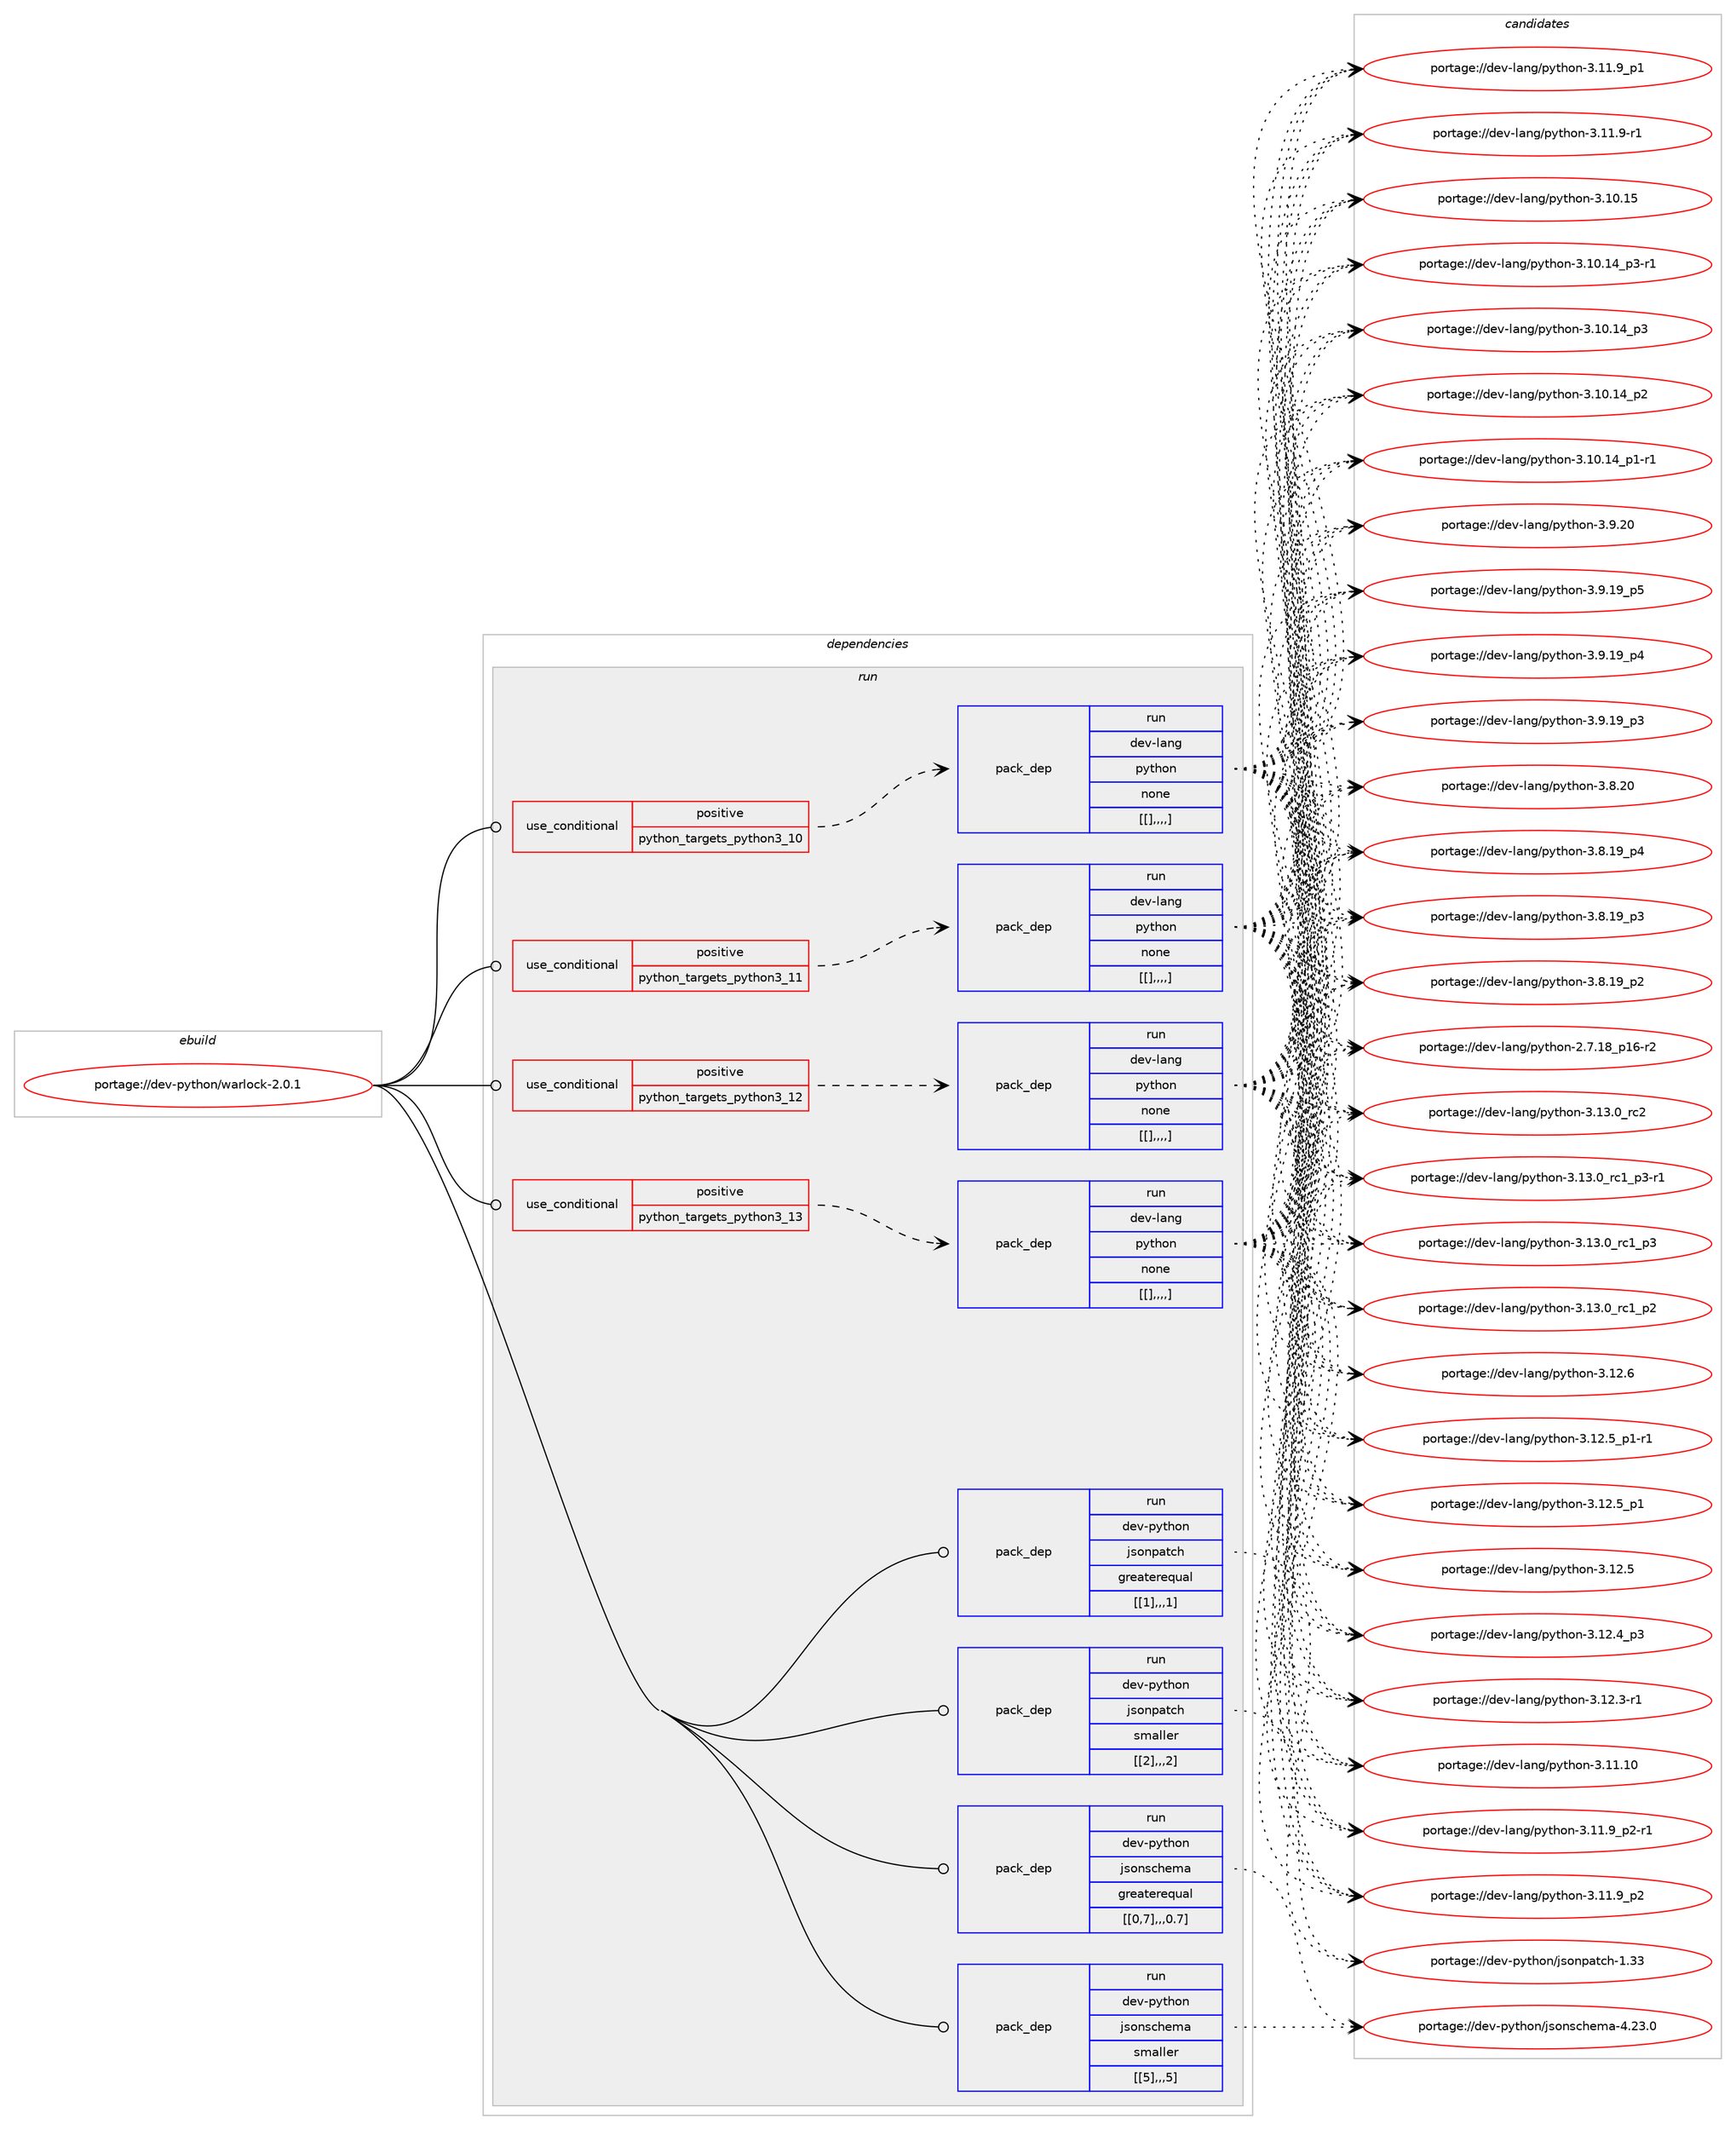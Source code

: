 digraph prolog {

# *************
# Graph options
# *************

newrank=true;
concentrate=true;
compound=true;
graph [rankdir=LR,fontname=Helvetica,fontsize=10,ranksep=1.5];#, ranksep=2.5, nodesep=0.2];
edge  [arrowhead=vee];
node  [fontname=Helvetica,fontsize=10];

# **********
# The ebuild
# **********

subgraph cluster_leftcol {
color=gray;
label=<<i>ebuild</i>>;
id [label="portage://dev-python/warlock-2.0.1", color=red, width=4, href="../dev-python/warlock-2.0.1.svg"];
}

# ****************
# The dependencies
# ****************

subgraph cluster_midcol {
color=gray;
label=<<i>dependencies</i>>;
subgraph cluster_compile {
fillcolor="#eeeeee";
style=filled;
label=<<i>compile</i>>;
}
subgraph cluster_compileandrun {
fillcolor="#eeeeee";
style=filled;
label=<<i>compile and run</i>>;
}
subgraph cluster_run {
fillcolor="#eeeeee";
style=filled;
label=<<i>run</i>>;
subgraph cond42145 {
dependency169440 [label=<<TABLE BORDER="0" CELLBORDER="1" CELLSPACING="0" CELLPADDING="4"><TR><TD ROWSPAN="3" CELLPADDING="10">use_conditional</TD></TR><TR><TD>positive</TD></TR><TR><TD>python_targets_python3_10</TD></TR></TABLE>>, shape=none, color=red];
subgraph pack126029 {
dependency169441 [label=<<TABLE BORDER="0" CELLBORDER="1" CELLSPACING="0" CELLPADDING="4" WIDTH="220"><TR><TD ROWSPAN="6" CELLPADDING="30">pack_dep</TD></TR><TR><TD WIDTH="110">run</TD></TR><TR><TD>dev-lang</TD></TR><TR><TD>python</TD></TR><TR><TD>none</TD></TR><TR><TD>[[],,,,]</TD></TR></TABLE>>, shape=none, color=blue];
}
dependency169440:e -> dependency169441:w [weight=20,style="dashed",arrowhead="vee"];
}
id:e -> dependency169440:w [weight=20,style="solid",arrowhead="odot"];
subgraph cond42146 {
dependency169442 [label=<<TABLE BORDER="0" CELLBORDER="1" CELLSPACING="0" CELLPADDING="4"><TR><TD ROWSPAN="3" CELLPADDING="10">use_conditional</TD></TR><TR><TD>positive</TD></TR><TR><TD>python_targets_python3_11</TD></TR></TABLE>>, shape=none, color=red];
subgraph pack126030 {
dependency169443 [label=<<TABLE BORDER="0" CELLBORDER="1" CELLSPACING="0" CELLPADDING="4" WIDTH="220"><TR><TD ROWSPAN="6" CELLPADDING="30">pack_dep</TD></TR><TR><TD WIDTH="110">run</TD></TR><TR><TD>dev-lang</TD></TR><TR><TD>python</TD></TR><TR><TD>none</TD></TR><TR><TD>[[],,,,]</TD></TR></TABLE>>, shape=none, color=blue];
}
dependency169442:e -> dependency169443:w [weight=20,style="dashed",arrowhead="vee"];
}
id:e -> dependency169442:w [weight=20,style="solid",arrowhead="odot"];
subgraph cond42147 {
dependency169444 [label=<<TABLE BORDER="0" CELLBORDER="1" CELLSPACING="0" CELLPADDING="4"><TR><TD ROWSPAN="3" CELLPADDING="10">use_conditional</TD></TR><TR><TD>positive</TD></TR><TR><TD>python_targets_python3_12</TD></TR></TABLE>>, shape=none, color=red];
subgraph pack126031 {
dependency169445 [label=<<TABLE BORDER="0" CELLBORDER="1" CELLSPACING="0" CELLPADDING="4" WIDTH="220"><TR><TD ROWSPAN="6" CELLPADDING="30">pack_dep</TD></TR><TR><TD WIDTH="110">run</TD></TR><TR><TD>dev-lang</TD></TR><TR><TD>python</TD></TR><TR><TD>none</TD></TR><TR><TD>[[],,,,]</TD></TR></TABLE>>, shape=none, color=blue];
}
dependency169444:e -> dependency169445:w [weight=20,style="dashed",arrowhead="vee"];
}
id:e -> dependency169444:w [weight=20,style="solid",arrowhead="odot"];
subgraph cond42148 {
dependency169446 [label=<<TABLE BORDER="0" CELLBORDER="1" CELLSPACING="0" CELLPADDING="4"><TR><TD ROWSPAN="3" CELLPADDING="10">use_conditional</TD></TR><TR><TD>positive</TD></TR><TR><TD>python_targets_python3_13</TD></TR></TABLE>>, shape=none, color=red];
subgraph pack126032 {
dependency169447 [label=<<TABLE BORDER="0" CELLBORDER="1" CELLSPACING="0" CELLPADDING="4" WIDTH="220"><TR><TD ROWSPAN="6" CELLPADDING="30">pack_dep</TD></TR><TR><TD WIDTH="110">run</TD></TR><TR><TD>dev-lang</TD></TR><TR><TD>python</TD></TR><TR><TD>none</TD></TR><TR><TD>[[],,,,]</TD></TR></TABLE>>, shape=none, color=blue];
}
dependency169446:e -> dependency169447:w [weight=20,style="dashed",arrowhead="vee"];
}
id:e -> dependency169446:w [weight=20,style="solid",arrowhead="odot"];
subgraph pack126033 {
dependency169448 [label=<<TABLE BORDER="0" CELLBORDER="1" CELLSPACING="0" CELLPADDING="4" WIDTH="220"><TR><TD ROWSPAN="6" CELLPADDING="30">pack_dep</TD></TR><TR><TD WIDTH="110">run</TD></TR><TR><TD>dev-python</TD></TR><TR><TD>jsonpatch</TD></TR><TR><TD>greaterequal</TD></TR><TR><TD>[[1],,,1]</TD></TR></TABLE>>, shape=none, color=blue];
}
id:e -> dependency169448:w [weight=20,style="solid",arrowhead="odot"];
subgraph pack126034 {
dependency169449 [label=<<TABLE BORDER="0" CELLBORDER="1" CELLSPACING="0" CELLPADDING="4" WIDTH="220"><TR><TD ROWSPAN="6" CELLPADDING="30">pack_dep</TD></TR><TR><TD WIDTH="110">run</TD></TR><TR><TD>dev-python</TD></TR><TR><TD>jsonpatch</TD></TR><TR><TD>smaller</TD></TR><TR><TD>[[2],,,2]</TD></TR></TABLE>>, shape=none, color=blue];
}
id:e -> dependency169449:w [weight=20,style="solid",arrowhead="odot"];
subgraph pack126035 {
dependency169450 [label=<<TABLE BORDER="0" CELLBORDER="1" CELLSPACING="0" CELLPADDING="4" WIDTH="220"><TR><TD ROWSPAN="6" CELLPADDING="30">pack_dep</TD></TR><TR><TD WIDTH="110">run</TD></TR><TR><TD>dev-python</TD></TR><TR><TD>jsonschema</TD></TR><TR><TD>greaterequal</TD></TR><TR><TD>[[0,7],,,0.7]</TD></TR></TABLE>>, shape=none, color=blue];
}
id:e -> dependency169450:w [weight=20,style="solid",arrowhead="odot"];
subgraph pack126036 {
dependency169451 [label=<<TABLE BORDER="0" CELLBORDER="1" CELLSPACING="0" CELLPADDING="4" WIDTH="220"><TR><TD ROWSPAN="6" CELLPADDING="30">pack_dep</TD></TR><TR><TD WIDTH="110">run</TD></TR><TR><TD>dev-python</TD></TR><TR><TD>jsonschema</TD></TR><TR><TD>smaller</TD></TR><TR><TD>[[5],,,5]</TD></TR></TABLE>>, shape=none, color=blue];
}
id:e -> dependency169451:w [weight=20,style="solid",arrowhead="odot"];
}
}

# **************
# The candidates
# **************

subgraph cluster_choices {
rank=same;
color=gray;
label=<<i>candidates</i>>;

subgraph choice126029 {
color=black;
nodesep=1;
choice10010111845108971101034711212111610411111045514649514648951149950 [label="portage://dev-lang/python-3.13.0_rc2", color=red, width=4,href="../dev-lang/python-3.13.0_rc2.svg"];
choice1001011184510897110103471121211161041111104551464951464895114994995112514511449 [label="portage://dev-lang/python-3.13.0_rc1_p3-r1", color=red, width=4,href="../dev-lang/python-3.13.0_rc1_p3-r1.svg"];
choice100101118451089711010347112121116104111110455146495146489511499499511251 [label="portage://dev-lang/python-3.13.0_rc1_p3", color=red, width=4,href="../dev-lang/python-3.13.0_rc1_p3.svg"];
choice100101118451089711010347112121116104111110455146495146489511499499511250 [label="portage://dev-lang/python-3.13.0_rc1_p2", color=red, width=4,href="../dev-lang/python-3.13.0_rc1_p2.svg"];
choice10010111845108971101034711212111610411111045514649504654 [label="portage://dev-lang/python-3.12.6", color=red, width=4,href="../dev-lang/python-3.12.6.svg"];
choice1001011184510897110103471121211161041111104551464950465395112494511449 [label="portage://dev-lang/python-3.12.5_p1-r1", color=red, width=4,href="../dev-lang/python-3.12.5_p1-r1.svg"];
choice100101118451089711010347112121116104111110455146495046539511249 [label="portage://dev-lang/python-3.12.5_p1", color=red, width=4,href="../dev-lang/python-3.12.5_p1.svg"];
choice10010111845108971101034711212111610411111045514649504653 [label="portage://dev-lang/python-3.12.5", color=red, width=4,href="../dev-lang/python-3.12.5.svg"];
choice100101118451089711010347112121116104111110455146495046529511251 [label="portage://dev-lang/python-3.12.4_p3", color=red, width=4,href="../dev-lang/python-3.12.4_p3.svg"];
choice100101118451089711010347112121116104111110455146495046514511449 [label="portage://dev-lang/python-3.12.3-r1", color=red, width=4,href="../dev-lang/python-3.12.3-r1.svg"];
choice1001011184510897110103471121211161041111104551464949464948 [label="portage://dev-lang/python-3.11.10", color=red, width=4,href="../dev-lang/python-3.11.10.svg"];
choice1001011184510897110103471121211161041111104551464949465795112504511449 [label="portage://dev-lang/python-3.11.9_p2-r1", color=red, width=4,href="../dev-lang/python-3.11.9_p2-r1.svg"];
choice100101118451089711010347112121116104111110455146494946579511250 [label="portage://dev-lang/python-3.11.9_p2", color=red, width=4,href="../dev-lang/python-3.11.9_p2.svg"];
choice100101118451089711010347112121116104111110455146494946579511249 [label="portage://dev-lang/python-3.11.9_p1", color=red, width=4,href="../dev-lang/python-3.11.9_p1.svg"];
choice100101118451089711010347112121116104111110455146494946574511449 [label="portage://dev-lang/python-3.11.9-r1", color=red, width=4,href="../dev-lang/python-3.11.9-r1.svg"];
choice1001011184510897110103471121211161041111104551464948464953 [label="portage://dev-lang/python-3.10.15", color=red, width=4,href="../dev-lang/python-3.10.15.svg"];
choice100101118451089711010347112121116104111110455146494846495295112514511449 [label="portage://dev-lang/python-3.10.14_p3-r1", color=red, width=4,href="../dev-lang/python-3.10.14_p3-r1.svg"];
choice10010111845108971101034711212111610411111045514649484649529511251 [label="portage://dev-lang/python-3.10.14_p3", color=red, width=4,href="../dev-lang/python-3.10.14_p3.svg"];
choice10010111845108971101034711212111610411111045514649484649529511250 [label="portage://dev-lang/python-3.10.14_p2", color=red, width=4,href="../dev-lang/python-3.10.14_p2.svg"];
choice100101118451089711010347112121116104111110455146494846495295112494511449 [label="portage://dev-lang/python-3.10.14_p1-r1", color=red, width=4,href="../dev-lang/python-3.10.14_p1-r1.svg"];
choice10010111845108971101034711212111610411111045514657465048 [label="portage://dev-lang/python-3.9.20", color=red, width=4,href="../dev-lang/python-3.9.20.svg"];
choice100101118451089711010347112121116104111110455146574649579511253 [label="portage://dev-lang/python-3.9.19_p5", color=red, width=4,href="../dev-lang/python-3.9.19_p5.svg"];
choice100101118451089711010347112121116104111110455146574649579511252 [label="portage://dev-lang/python-3.9.19_p4", color=red, width=4,href="../dev-lang/python-3.9.19_p4.svg"];
choice100101118451089711010347112121116104111110455146574649579511251 [label="portage://dev-lang/python-3.9.19_p3", color=red, width=4,href="../dev-lang/python-3.9.19_p3.svg"];
choice10010111845108971101034711212111610411111045514656465048 [label="portage://dev-lang/python-3.8.20", color=red, width=4,href="../dev-lang/python-3.8.20.svg"];
choice100101118451089711010347112121116104111110455146564649579511252 [label="portage://dev-lang/python-3.8.19_p4", color=red, width=4,href="../dev-lang/python-3.8.19_p4.svg"];
choice100101118451089711010347112121116104111110455146564649579511251 [label="portage://dev-lang/python-3.8.19_p3", color=red, width=4,href="../dev-lang/python-3.8.19_p3.svg"];
choice100101118451089711010347112121116104111110455146564649579511250 [label="portage://dev-lang/python-3.8.19_p2", color=red, width=4,href="../dev-lang/python-3.8.19_p2.svg"];
choice100101118451089711010347112121116104111110455046554649569511249544511450 [label="portage://dev-lang/python-2.7.18_p16-r2", color=red, width=4,href="../dev-lang/python-2.7.18_p16-r2.svg"];
dependency169441:e -> choice10010111845108971101034711212111610411111045514649514648951149950:w [style=dotted,weight="100"];
dependency169441:e -> choice1001011184510897110103471121211161041111104551464951464895114994995112514511449:w [style=dotted,weight="100"];
dependency169441:e -> choice100101118451089711010347112121116104111110455146495146489511499499511251:w [style=dotted,weight="100"];
dependency169441:e -> choice100101118451089711010347112121116104111110455146495146489511499499511250:w [style=dotted,weight="100"];
dependency169441:e -> choice10010111845108971101034711212111610411111045514649504654:w [style=dotted,weight="100"];
dependency169441:e -> choice1001011184510897110103471121211161041111104551464950465395112494511449:w [style=dotted,weight="100"];
dependency169441:e -> choice100101118451089711010347112121116104111110455146495046539511249:w [style=dotted,weight="100"];
dependency169441:e -> choice10010111845108971101034711212111610411111045514649504653:w [style=dotted,weight="100"];
dependency169441:e -> choice100101118451089711010347112121116104111110455146495046529511251:w [style=dotted,weight="100"];
dependency169441:e -> choice100101118451089711010347112121116104111110455146495046514511449:w [style=dotted,weight="100"];
dependency169441:e -> choice1001011184510897110103471121211161041111104551464949464948:w [style=dotted,weight="100"];
dependency169441:e -> choice1001011184510897110103471121211161041111104551464949465795112504511449:w [style=dotted,weight="100"];
dependency169441:e -> choice100101118451089711010347112121116104111110455146494946579511250:w [style=dotted,weight="100"];
dependency169441:e -> choice100101118451089711010347112121116104111110455146494946579511249:w [style=dotted,weight="100"];
dependency169441:e -> choice100101118451089711010347112121116104111110455146494946574511449:w [style=dotted,weight="100"];
dependency169441:e -> choice1001011184510897110103471121211161041111104551464948464953:w [style=dotted,weight="100"];
dependency169441:e -> choice100101118451089711010347112121116104111110455146494846495295112514511449:w [style=dotted,weight="100"];
dependency169441:e -> choice10010111845108971101034711212111610411111045514649484649529511251:w [style=dotted,weight="100"];
dependency169441:e -> choice10010111845108971101034711212111610411111045514649484649529511250:w [style=dotted,weight="100"];
dependency169441:e -> choice100101118451089711010347112121116104111110455146494846495295112494511449:w [style=dotted,weight="100"];
dependency169441:e -> choice10010111845108971101034711212111610411111045514657465048:w [style=dotted,weight="100"];
dependency169441:e -> choice100101118451089711010347112121116104111110455146574649579511253:w [style=dotted,weight="100"];
dependency169441:e -> choice100101118451089711010347112121116104111110455146574649579511252:w [style=dotted,weight="100"];
dependency169441:e -> choice100101118451089711010347112121116104111110455146574649579511251:w [style=dotted,weight="100"];
dependency169441:e -> choice10010111845108971101034711212111610411111045514656465048:w [style=dotted,weight="100"];
dependency169441:e -> choice100101118451089711010347112121116104111110455146564649579511252:w [style=dotted,weight="100"];
dependency169441:e -> choice100101118451089711010347112121116104111110455146564649579511251:w [style=dotted,weight="100"];
dependency169441:e -> choice100101118451089711010347112121116104111110455146564649579511250:w [style=dotted,weight="100"];
dependency169441:e -> choice100101118451089711010347112121116104111110455046554649569511249544511450:w [style=dotted,weight="100"];
}
subgraph choice126030 {
color=black;
nodesep=1;
choice10010111845108971101034711212111610411111045514649514648951149950 [label="portage://dev-lang/python-3.13.0_rc2", color=red, width=4,href="../dev-lang/python-3.13.0_rc2.svg"];
choice1001011184510897110103471121211161041111104551464951464895114994995112514511449 [label="portage://dev-lang/python-3.13.0_rc1_p3-r1", color=red, width=4,href="../dev-lang/python-3.13.0_rc1_p3-r1.svg"];
choice100101118451089711010347112121116104111110455146495146489511499499511251 [label="portage://dev-lang/python-3.13.0_rc1_p3", color=red, width=4,href="../dev-lang/python-3.13.0_rc1_p3.svg"];
choice100101118451089711010347112121116104111110455146495146489511499499511250 [label="portage://dev-lang/python-3.13.0_rc1_p2", color=red, width=4,href="../dev-lang/python-3.13.0_rc1_p2.svg"];
choice10010111845108971101034711212111610411111045514649504654 [label="portage://dev-lang/python-3.12.6", color=red, width=4,href="../dev-lang/python-3.12.6.svg"];
choice1001011184510897110103471121211161041111104551464950465395112494511449 [label="portage://dev-lang/python-3.12.5_p1-r1", color=red, width=4,href="../dev-lang/python-3.12.5_p1-r1.svg"];
choice100101118451089711010347112121116104111110455146495046539511249 [label="portage://dev-lang/python-3.12.5_p1", color=red, width=4,href="../dev-lang/python-3.12.5_p1.svg"];
choice10010111845108971101034711212111610411111045514649504653 [label="portage://dev-lang/python-3.12.5", color=red, width=4,href="../dev-lang/python-3.12.5.svg"];
choice100101118451089711010347112121116104111110455146495046529511251 [label="portage://dev-lang/python-3.12.4_p3", color=red, width=4,href="../dev-lang/python-3.12.4_p3.svg"];
choice100101118451089711010347112121116104111110455146495046514511449 [label="portage://dev-lang/python-3.12.3-r1", color=red, width=4,href="../dev-lang/python-3.12.3-r1.svg"];
choice1001011184510897110103471121211161041111104551464949464948 [label="portage://dev-lang/python-3.11.10", color=red, width=4,href="../dev-lang/python-3.11.10.svg"];
choice1001011184510897110103471121211161041111104551464949465795112504511449 [label="portage://dev-lang/python-3.11.9_p2-r1", color=red, width=4,href="../dev-lang/python-3.11.9_p2-r1.svg"];
choice100101118451089711010347112121116104111110455146494946579511250 [label="portage://dev-lang/python-3.11.9_p2", color=red, width=4,href="../dev-lang/python-3.11.9_p2.svg"];
choice100101118451089711010347112121116104111110455146494946579511249 [label="portage://dev-lang/python-3.11.9_p1", color=red, width=4,href="../dev-lang/python-3.11.9_p1.svg"];
choice100101118451089711010347112121116104111110455146494946574511449 [label="portage://dev-lang/python-3.11.9-r1", color=red, width=4,href="../dev-lang/python-3.11.9-r1.svg"];
choice1001011184510897110103471121211161041111104551464948464953 [label="portage://dev-lang/python-3.10.15", color=red, width=4,href="../dev-lang/python-3.10.15.svg"];
choice100101118451089711010347112121116104111110455146494846495295112514511449 [label="portage://dev-lang/python-3.10.14_p3-r1", color=red, width=4,href="../dev-lang/python-3.10.14_p3-r1.svg"];
choice10010111845108971101034711212111610411111045514649484649529511251 [label="portage://dev-lang/python-3.10.14_p3", color=red, width=4,href="../dev-lang/python-3.10.14_p3.svg"];
choice10010111845108971101034711212111610411111045514649484649529511250 [label="portage://dev-lang/python-3.10.14_p2", color=red, width=4,href="../dev-lang/python-3.10.14_p2.svg"];
choice100101118451089711010347112121116104111110455146494846495295112494511449 [label="portage://dev-lang/python-3.10.14_p1-r1", color=red, width=4,href="../dev-lang/python-3.10.14_p1-r1.svg"];
choice10010111845108971101034711212111610411111045514657465048 [label="portage://dev-lang/python-3.9.20", color=red, width=4,href="../dev-lang/python-3.9.20.svg"];
choice100101118451089711010347112121116104111110455146574649579511253 [label="portage://dev-lang/python-3.9.19_p5", color=red, width=4,href="../dev-lang/python-3.9.19_p5.svg"];
choice100101118451089711010347112121116104111110455146574649579511252 [label="portage://dev-lang/python-3.9.19_p4", color=red, width=4,href="../dev-lang/python-3.9.19_p4.svg"];
choice100101118451089711010347112121116104111110455146574649579511251 [label="portage://dev-lang/python-3.9.19_p3", color=red, width=4,href="../dev-lang/python-3.9.19_p3.svg"];
choice10010111845108971101034711212111610411111045514656465048 [label="portage://dev-lang/python-3.8.20", color=red, width=4,href="../dev-lang/python-3.8.20.svg"];
choice100101118451089711010347112121116104111110455146564649579511252 [label="portage://dev-lang/python-3.8.19_p4", color=red, width=4,href="../dev-lang/python-3.8.19_p4.svg"];
choice100101118451089711010347112121116104111110455146564649579511251 [label="portage://dev-lang/python-3.8.19_p3", color=red, width=4,href="../dev-lang/python-3.8.19_p3.svg"];
choice100101118451089711010347112121116104111110455146564649579511250 [label="portage://dev-lang/python-3.8.19_p2", color=red, width=4,href="../dev-lang/python-3.8.19_p2.svg"];
choice100101118451089711010347112121116104111110455046554649569511249544511450 [label="portage://dev-lang/python-2.7.18_p16-r2", color=red, width=4,href="../dev-lang/python-2.7.18_p16-r2.svg"];
dependency169443:e -> choice10010111845108971101034711212111610411111045514649514648951149950:w [style=dotted,weight="100"];
dependency169443:e -> choice1001011184510897110103471121211161041111104551464951464895114994995112514511449:w [style=dotted,weight="100"];
dependency169443:e -> choice100101118451089711010347112121116104111110455146495146489511499499511251:w [style=dotted,weight="100"];
dependency169443:e -> choice100101118451089711010347112121116104111110455146495146489511499499511250:w [style=dotted,weight="100"];
dependency169443:e -> choice10010111845108971101034711212111610411111045514649504654:w [style=dotted,weight="100"];
dependency169443:e -> choice1001011184510897110103471121211161041111104551464950465395112494511449:w [style=dotted,weight="100"];
dependency169443:e -> choice100101118451089711010347112121116104111110455146495046539511249:w [style=dotted,weight="100"];
dependency169443:e -> choice10010111845108971101034711212111610411111045514649504653:w [style=dotted,weight="100"];
dependency169443:e -> choice100101118451089711010347112121116104111110455146495046529511251:w [style=dotted,weight="100"];
dependency169443:e -> choice100101118451089711010347112121116104111110455146495046514511449:w [style=dotted,weight="100"];
dependency169443:e -> choice1001011184510897110103471121211161041111104551464949464948:w [style=dotted,weight="100"];
dependency169443:e -> choice1001011184510897110103471121211161041111104551464949465795112504511449:w [style=dotted,weight="100"];
dependency169443:e -> choice100101118451089711010347112121116104111110455146494946579511250:w [style=dotted,weight="100"];
dependency169443:e -> choice100101118451089711010347112121116104111110455146494946579511249:w [style=dotted,weight="100"];
dependency169443:e -> choice100101118451089711010347112121116104111110455146494946574511449:w [style=dotted,weight="100"];
dependency169443:e -> choice1001011184510897110103471121211161041111104551464948464953:w [style=dotted,weight="100"];
dependency169443:e -> choice100101118451089711010347112121116104111110455146494846495295112514511449:w [style=dotted,weight="100"];
dependency169443:e -> choice10010111845108971101034711212111610411111045514649484649529511251:w [style=dotted,weight="100"];
dependency169443:e -> choice10010111845108971101034711212111610411111045514649484649529511250:w [style=dotted,weight="100"];
dependency169443:e -> choice100101118451089711010347112121116104111110455146494846495295112494511449:w [style=dotted,weight="100"];
dependency169443:e -> choice10010111845108971101034711212111610411111045514657465048:w [style=dotted,weight="100"];
dependency169443:e -> choice100101118451089711010347112121116104111110455146574649579511253:w [style=dotted,weight="100"];
dependency169443:e -> choice100101118451089711010347112121116104111110455146574649579511252:w [style=dotted,weight="100"];
dependency169443:e -> choice100101118451089711010347112121116104111110455146574649579511251:w [style=dotted,weight="100"];
dependency169443:e -> choice10010111845108971101034711212111610411111045514656465048:w [style=dotted,weight="100"];
dependency169443:e -> choice100101118451089711010347112121116104111110455146564649579511252:w [style=dotted,weight="100"];
dependency169443:e -> choice100101118451089711010347112121116104111110455146564649579511251:w [style=dotted,weight="100"];
dependency169443:e -> choice100101118451089711010347112121116104111110455146564649579511250:w [style=dotted,weight="100"];
dependency169443:e -> choice100101118451089711010347112121116104111110455046554649569511249544511450:w [style=dotted,weight="100"];
}
subgraph choice126031 {
color=black;
nodesep=1;
choice10010111845108971101034711212111610411111045514649514648951149950 [label="portage://dev-lang/python-3.13.0_rc2", color=red, width=4,href="../dev-lang/python-3.13.0_rc2.svg"];
choice1001011184510897110103471121211161041111104551464951464895114994995112514511449 [label="portage://dev-lang/python-3.13.0_rc1_p3-r1", color=red, width=4,href="../dev-lang/python-3.13.0_rc1_p3-r1.svg"];
choice100101118451089711010347112121116104111110455146495146489511499499511251 [label="portage://dev-lang/python-3.13.0_rc1_p3", color=red, width=4,href="../dev-lang/python-3.13.0_rc1_p3.svg"];
choice100101118451089711010347112121116104111110455146495146489511499499511250 [label="portage://dev-lang/python-3.13.0_rc1_p2", color=red, width=4,href="../dev-lang/python-3.13.0_rc1_p2.svg"];
choice10010111845108971101034711212111610411111045514649504654 [label="portage://dev-lang/python-3.12.6", color=red, width=4,href="../dev-lang/python-3.12.6.svg"];
choice1001011184510897110103471121211161041111104551464950465395112494511449 [label="portage://dev-lang/python-3.12.5_p1-r1", color=red, width=4,href="../dev-lang/python-3.12.5_p1-r1.svg"];
choice100101118451089711010347112121116104111110455146495046539511249 [label="portage://dev-lang/python-3.12.5_p1", color=red, width=4,href="../dev-lang/python-3.12.5_p1.svg"];
choice10010111845108971101034711212111610411111045514649504653 [label="portage://dev-lang/python-3.12.5", color=red, width=4,href="../dev-lang/python-3.12.5.svg"];
choice100101118451089711010347112121116104111110455146495046529511251 [label="portage://dev-lang/python-3.12.4_p3", color=red, width=4,href="../dev-lang/python-3.12.4_p3.svg"];
choice100101118451089711010347112121116104111110455146495046514511449 [label="portage://dev-lang/python-3.12.3-r1", color=red, width=4,href="../dev-lang/python-3.12.3-r1.svg"];
choice1001011184510897110103471121211161041111104551464949464948 [label="portage://dev-lang/python-3.11.10", color=red, width=4,href="../dev-lang/python-3.11.10.svg"];
choice1001011184510897110103471121211161041111104551464949465795112504511449 [label="portage://dev-lang/python-3.11.9_p2-r1", color=red, width=4,href="../dev-lang/python-3.11.9_p2-r1.svg"];
choice100101118451089711010347112121116104111110455146494946579511250 [label="portage://dev-lang/python-3.11.9_p2", color=red, width=4,href="../dev-lang/python-3.11.9_p2.svg"];
choice100101118451089711010347112121116104111110455146494946579511249 [label="portage://dev-lang/python-3.11.9_p1", color=red, width=4,href="../dev-lang/python-3.11.9_p1.svg"];
choice100101118451089711010347112121116104111110455146494946574511449 [label="portage://dev-lang/python-3.11.9-r1", color=red, width=4,href="../dev-lang/python-3.11.9-r1.svg"];
choice1001011184510897110103471121211161041111104551464948464953 [label="portage://dev-lang/python-3.10.15", color=red, width=4,href="../dev-lang/python-3.10.15.svg"];
choice100101118451089711010347112121116104111110455146494846495295112514511449 [label="portage://dev-lang/python-3.10.14_p3-r1", color=red, width=4,href="../dev-lang/python-3.10.14_p3-r1.svg"];
choice10010111845108971101034711212111610411111045514649484649529511251 [label="portage://dev-lang/python-3.10.14_p3", color=red, width=4,href="../dev-lang/python-3.10.14_p3.svg"];
choice10010111845108971101034711212111610411111045514649484649529511250 [label="portage://dev-lang/python-3.10.14_p2", color=red, width=4,href="../dev-lang/python-3.10.14_p2.svg"];
choice100101118451089711010347112121116104111110455146494846495295112494511449 [label="portage://dev-lang/python-3.10.14_p1-r1", color=red, width=4,href="../dev-lang/python-3.10.14_p1-r1.svg"];
choice10010111845108971101034711212111610411111045514657465048 [label="portage://dev-lang/python-3.9.20", color=red, width=4,href="../dev-lang/python-3.9.20.svg"];
choice100101118451089711010347112121116104111110455146574649579511253 [label="portage://dev-lang/python-3.9.19_p5", color=red, width=4,href="../dev-lang/python-3.9.19_p5.svg"];
choice100101118451089711010347112121116104111110455146574649579511252 [label="portage://dev-lang/python-3.9.19_p4", color=red, width=4,href="../dev-lang/python-3.9.19_p4.svg"];
choice100101118451089711010347112121116104111110455146574649579511251 [label="portage://dev-lang/python-3.9.19_p3", color=red, width=4,href="../dev-lang/python-3.9.19_p3.svg"];
choice10010111845108971101034711212111610411111045514656465048 [label="portage://dev-lang/python-3.8.20", color=red, width=4,href="../dev-lang/python-3.8.20.svg"];
choice100101118451089711010347112121116104111110455146564649579511252 [label="portage://dev-lang/python-3.8.19_p4", color=red, width=4,href="../dev-lang/python-3.8.19_p4.svg"];
choice100101118451089711010347112121116104111110455146564649579511251 [label="portage://dev-lang/python-3.8.19_p3", color=red, width=4,href="../dev-lang/python-3.8.19_p3.svg"];
choice100101118451089711010347112121116104111110455146564649579511250 [label="portage://dev-lang/python-3.8.19_p2", color=red, width=4,href="../dev-lang/python-3.8.19_p2.svg"];
choice100101118451089711010347112121116104111110455046554649569511249544511450 [label="portage://dev-lang/python-2.7.18_p16-r2", color=red, width=4,href="../dev-lang/python-2.7.18_p16-r2.svg"];
dependency169445:e -> choice10010111845108971101034711212111610411111045514649514648951149950:w [style=dotted,weight="100"];
dependency169445:e -> choice1001011184510897110103471121211161041111104551464951464895114994995112514511449:w [style=dotted,weight="100"];
dependency169445:e -> choice100101118451089711010347112121116104111110455146495146489511499499511251:w [style=dotted,weight="100"];
dependency169445:e -> choice100101118451089711010347112121116104111110455146495146489511499499511250:w [style=dotted,weight="100"];
dependency169445:e -> choice10010111845108971101034711212111610411111045514649504654:w [style=dotted,weight="100"];
dependency169445:e -> choice1001011184510897110103471121211161041111104551464950465395112494511449:w [style=dotted,weight="100"];
dependency169445:e -> choice100101118451089711010347112121116104111110455146495046539511249:w [style=dotted,weight="100"];
dependency169445:e -> choice10010111845108971101034711212111610411111045514649504653:w [style=dotted,weight="100"];
dependency169445:e -> choice100101118451089711010347112121116104111110455146495046529511251:w [style=dotted,weight="100"];
dependency169445:e -> choice100101118451089711010347112121116104111110455146495046514511449:w [style=dotted,weight="100"];
dependency169445:e -> choice1001011184510897110103471121211161041111104551464949464948:w [style=dotted,weight="100"];
dependency169445:e -> choice1001011184510897110103471121211161041111104551464949465795112504511449:w [style=dotted,weight="100"];
dependency169445:e -> choice100101118451089711010347112121116104111110455146494946579511250:w [style=dotted,weight="100"];
dependency169445:e -> choice100101118451089711010347112121116104111110455146494946579511249:w [style=dotted,weight="100"];
dependency169445:e -> choice100101118451089711010347112121116104111110455146494946574511449:w [style=dotted,weight="100"];
dependency169445:e -> choice1001011184510897110103471121211161041111104551464948464953:w [style=dotted,weight="100"];
dependency169445:e -> choice100101118451089711010347112121116104111110455146494846495295112514511449:w [style=dotted,weight="100"];
dependency169445:e -> choice10010111845108971101034711212111610411111045514649484649529511251:w [style=dotted,weight="100"];
dependency169445:e -> choice10010111845108971101034711212111610411111045514649484649529511250:w [style=dotted,weight="100"];
dependency169445:e -> choice100101118451089711010347112121116104111110455146494846495295112494511449:w [style=dotted,weight="100"];
dependency169445:e -> choice10010111845108971101034711212111610411111045514657465048:w [style=dotted,weight="100"];
dependency169445:e -> choice100101118451089711010347112121116104111110455146574649579511253:w [style=dotted,weight="100"];
dependency169445:e -> choice100101118451089711010347112121116104111110455146574649579511252:w [style=dotted,weight="100"];
dependency169445:e -> choice100101118451089711010347112121116104111110455146574649579511251:w [style=dotted,weight="100"];
dependency169445:e -> choice10010111845108971101034711212111610411111045514656465048:w [style=dotted,weight="100"];
dependency169445:e -> choice100101118451089711010347112121116104111110455146564649579511252:w [style=dotted,weight="100"];
dependency169445:e -> choice100101118451089711010347112121116104111110455146564649579511251:w [style=dotted,weight="100"];
dependency169445:e -> choice100101118451089711010347112121116104111110455146564649579511250:w [style=dotted,weight="100"];
dependency169445:e -> choice100101118451089711010347112121116104111110455046554649569511249544511450:w [style=dotted,weight="100"];
}
subgraph choice126032 {
color=black;
nodesep=1;
choice10010111845108971101034711212111610411111045514649514648951149950 [label="portage://dev-lang/python-3.13.0_rc2", color=red, width=4,href="../dev-lang/python-3.13.0_rc2.svg"];
choice1001011184510897110103471121211161041111104551464951464895114994995112514511449 [label="portage://dev-lang/python-3.13.0_rc1_p3-r1", color=red, width=4,href="../dev-lang/python-3.13.0_rc1_p3-r1.svg"];
choice100101118451089711010347112121116104111110455146495146489511499499511251 [label="portage://dev-lang/python-3.13.0_rc1_p3", color=red, width=4,href="../dev-lang/python-3.13.0_rc1_p3.svg"];
choice100101118451089711010347112121116104111110455146495146489511499499511250 [label="portage://dev-lang/python-3.13.0_rc1_p2", color=red, width=4,href="../dev-lang/python-3.13.0_rc1_p2.svg"];
choice10010111845108971101034711212111610411111045514649504654 [label="portage://dev-lang/python-3.12.6", color=red, width=4,href="../dev-lang/python-3.12.6.svg"];
choice1001011184510897110103471121211161041111104551464950465395112494511449 [label="portage://dev-lang/python-3.12.5_p1-r1", color=red, width=4,href="../dev-lang/python-3.12.5_p1-r1.svg"];
choice100101118451089711010347112121116104111110455146495046539511249 [label="portage://dev-lang/python-3.12.5_p1", color=red, width=4,href="../dev-lang/python-3.12.5_p1.svg"];
choice10010111845108971101034711212111610411111045514649504653 [label="portage://dev-lang/python-3.12.5", color=red, width=4,href="../dev-lang/python-3.12.5.svg"];
choice100101118451089711010347112121116104111110455146495046529511251 [label="portage://dev-lang/python-3.12.4_p3", color=red, width=4,href="../dev-lang/python-3.12.4_p3.svg"];
choice100101118451089711010347112121116104111110455146495046514511449 [label="portage://dev-lang/python-3.12.3-r1", color=red, width=4,href="../dev-lang/python-3.12.3-r1.svg"];
choice1001011184510897110103471121211161041111104551464949464948 [label="portage://dev-lang/python-3.11.10", color=red, width=4,href="../dev-lang/python-3.11.10.svg"];
choice1001011184510897110103471121211161041111104551464949465795112504511449 [label="portage://dev-lang/python-3.11.9_p2-r1", color=red, width=4,href="../dev-lang/python-3.11.9_p2-r1.svg"];
choice100101118451089711010347112121116104111110455146494946579511250 [label="portage://dev-lang/python-3.11.9_p2", color=red, width=4,href="../dev-lang/python-3.11.9_p2.svg"];
choice100101118451089711010347112121116104111110455146494946579511249 [label="portage://dev-lang/python-3.11.9_p1", color=red, width=4,href="../dev-lang/python-3.11.9_p1.svg"];
choice100101118451089711010347112121116104111110455146494946574511449 [label="portage://dev-lang/python-3.11.9-r1", color=red, width=4,href="../dev-lang/python-3.11.9-r1.svg"];
choice1001011184510897110103471121211161041111104551464948464953 [label="portage://dev-lang/python-3.10.15", color=red, width=4,href="../dev-lang/python-3.10.15.svg"];
choice100101118451089711010347112121116104111110455146494846495295112514511449 [label="portage://dev-lang/python-3.10.14_p3-r1", color=red, width=4,href="../dev-lang/python-3.10.14_p3-r1.svg"];
choice10010111845108971101034711212111610411111045514649484649529511251 [label="portage://dev-lang/python-3.10.14_p3", color=red, width=4,href="../dev-lang/python-3.10.14_p3.svg"];
choice10010111845108971101034711212111610411111045514649484649529511250 [label="portage://dev-lang/python-3.10.14_p2", color=red, width=4,href="../dev-lang/python-3.10.14_p2.svg"];
choice100101118451089711010347112121116104111110455146494846495295112494511449 [label="portage://dev-lang/python-3.10.14_p1-r1", color=red, width=4,href="../dev-lang/python-3.10.14_p1-r1.svg"];
choice10010111845108971101034711212111610411111045514657465048 [label="portage://dev-lang/python-3.9.20", color=red, width=4,href="../dev-lang/python-3.9.20.svg"];
choice100101118451089711010347112121116104111110455146574649579511253 [label="portage://dev-lang/python-3.9.19_p5", color=red, width=4,href="../dev-lang/python-3.9.19_p5.svg"];
choice100101118451089711010347112121116104111110455146574649579511252 [label="portage://dev-lang/python-3.9.19_p4", color=red, width=4,href="../dev-lang/python-3.9.19_p4.svg"];
choice100101118451089711010347112121116104111110455146574649579511251 [label="portage://dev-lang/python-3.9.19_p3", color=red, width=4,href="../dev-lang/python-3.9.19_p3.svg"];
choice10010111845108971101034711212111610411111045514656465048 [label="portage://dev-lang/python-3.8.20", color=red, width=4,href="../dev-lang/python-3.8.20.svg"];
choice100101118451089711010347112121116104111110455146564649579511252 [label="portage://dev-lang/python-3.8.19_p4", color=red, width=4,href="../dev-lang/python-3.8.19_p4.svg"];
choice100101118451089711010347112121116104111110455146564649579511251 [label="portage://dev-lang/python-3.8.19_p3", color=red, width=4,href="../dev-lang/python-3.8.19_p3.svg"];
choice100101118451089711010347112121116104111110455146564649579511250 [label="portage://dev-lang/python-3.8.19_p2", color=red, width=4,href="../dev-lang/python-3.8.19_p2.svg"];
choice100101118451089711010347112121116104111110455046554649569511249544511450 [label="portage://dev-lang/python-2.7.18_p16-r2", color=red, width=4,href="../dev-lang/python-2.7.18_p16-r2.svg"];
dependency169447:e -> choice10010111845108971101034711212111610411111045514649514648951149950:w [style=dotted,weight="100"];
dependency169447:e -> choice1001011184510897110103471121211161041111104551464951464895114994995112514511449:w [style=dotted,weight="100"];
dependency169447:e -> choice100101118451089711010347112121116104111110455146495146489511499499511251:w [style=dotted,weight="100"];
dependency169447:e -> choice100101118451089711010347112121116104111110455146495146489511499499511250:w [style=dotted,weight="100"];
dependency169447:e -> choice10010111845108971101034711212111610411111045514649504654:w [style=dotted,weight="100"];
dependency169447:e -> choice1001011184510897110103471121211161041111104551464950465395112494511449:w [style=dotted,weight="100"];
dependency169447:e -> choice100101118451089711010347112121116104111110455146495046539511249:w [style=dotted,weight="100"];
dependency169447:e -> choice10010111845108971101034711212111610411111045514649504653:w [style=dotted,weight="100"];
dependency169447:e -> choice100101118451089711010347112121116104111110455146495046529511251:w [style=dotted,weight="100"];
dependency169447:e -> choice100101118451089711010347112121116104111110455146495046514511449:w [style=dotted,weight="100"];
dependency169447:e -> choice1001011184510897110103471121211161041111104551464949464948:w [style=dotted,weight="100"];
dependency169447:e -> choice1001011184510897110103471121211161041111104551464949465795112504511449:w [style=dotted,weight="100"];
dependency169447:e -> choice100101118451089711010347112121116104111110455146494946579511250:w [style=dotted,weight="100"];
dependency169447:e -> choice100101118451089711010347112121116104111110455146494946579511249:w [style=dotted,weight="100"];
dependency169447:e -> choice100101118451089711010347112121116104111110455146494946574511449:w [style=dotted,weight="100"];
dependency169447:e -> choice1001011184510897110103471121211161041111104551464948464953:w [style=dotted,weight="100"];
dependency169447:e -> choice100101118451089711010347112121116104111110455146494846495295112514511449:w [style=dotted,weight="100"];
dependency169447:e -> choice10010111845108971101034711212111610411111045514649484649529511251:w [style=dotted,weight="100"];
dependency169447:e -> choice10010111845108971101034711212111610411111045514649484649529511250:w [style=dotted,weight="100"];
dependency169447:e -> choice100101118451089711010347112121116104111110455146494846495295112494511449:w [style=dotted,weight="100"];
dependency169447:e -> choice10010111845108971101034711212111610411111045514657465048:w [style=dotted,weight="100"];
dependency169447:e -> choice100101118451089711010347112121116104111110455146574649579511253:w [style=dotted,weight="100"];
dependency169447:e -> choice100101118451089711010347112121116104111110455146574649579511252:w [style=dotted,weight="100"];
dependency169447:e -> choice100101118451089711010347112121116104111110455146574649579511251:w [style=dotted,weight="100"];
dependency169447:e -> choice10010111845108971101034711212111610411111045514656465048:w [style=dotted,weight="100"];
dependency169447:e -> choice100101118451089711010347112121116104111110455146564649579511252:w [style=dotted,weight="100"];
dependency169447:e -> choice100101118451089711010347112121116104111110455146564649579511251:w [style=dotted,weight="100"];
dependency169447:e -> choice100101118451089711010347112121116104111110455146564649579511250:w [style=dotted,weight="100"];
dependency169447:e -> choice100101118451089711010347112121116104111110455046554649569511249544511450:w [style=dotted,weight="100"];
}
subgraph choice126033 {
color=black;
nodesep=1;
choice100101118451121211161041111104710611511111011297116991044549465151 [label="portage://dev-python/jsonpatch-1.33", color=red, width=4,href="../dev-python/jsonpatch-1.33.svg"];
dependency169448:e -> choice100101118451121211161041111104710611511111011297116991044549465151:w [style=dotted,weight="100"];
}
subgraph choice126034 {
color=black;
nodesep=1;
choice100101118451121211161041111104710611511111011297116991044549465151 [label="portage://dev-python/jsonpatch-1.33", color=red, width=4,href="../dev-python/jsonpatch-1.33.svg"];
dependency169449:e -> choice100101118451121211161041111104710611511111011297116991044549465151:w [style=dotted,weight="100"];
}
subgraph choice126035 {
color=black;
nodesep=1;
choice1001011184511212111610411111047106115111110115991041011099745524650514648 [label="portage://dev-python/jsonschema-4.23.0", color=red, width=4,href="../dev-python/jsonschema-4.23.0.svg"];
dependency169450:e -> choice1001011184511212111610411111047106115111110115991041011099745524650514648:w [style=dotted,weight="100"];
}
subgraph choice126036 {
color=black;
nodesep=1;
choice1001011184511212111610411111047106115111110115991041011099745524650514648 [label="portage://dev-python/jsonschema-4.23.0", color=red, width=4,href="../dev-python/jsonschema-4.23.0.svg"];
dependency169451:e -> choice1001011184511212111610411111047106115111110115991041011099745524650514648:w [style=dotted,weight="100"];
}
}

}
